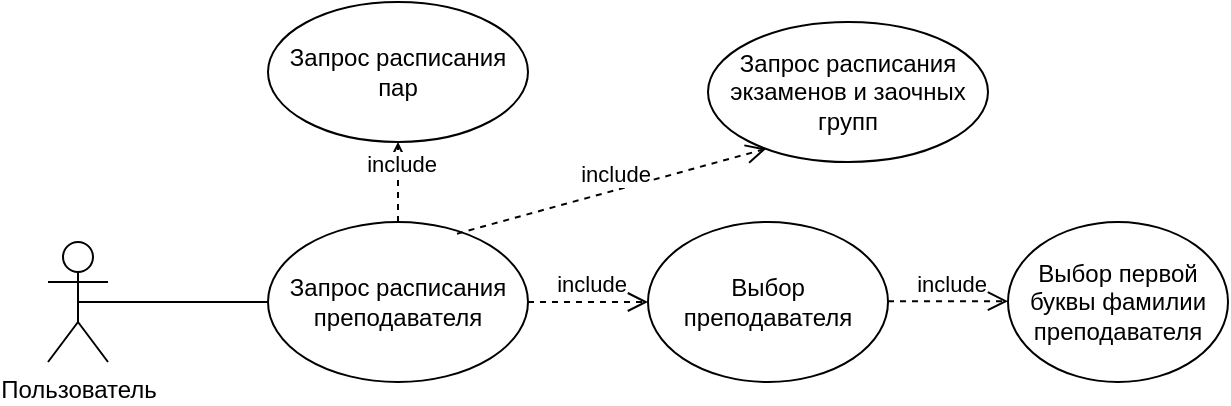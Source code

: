 <mxfile version="14.5.8" type="device"><diagram name="Page-1" id="e7e014a7-5840-1c2e-5031-d8a46d1fe8dd"><mxGraphModel dx="865" dy="685" grid="1" gridSize="10" guides="1" tooltips="1" connect="1" arrows="1" fold="1" page="1" pageScale="1" pageWidth="1169" pageHeight="826" background="#ffffff" math="0" shadow="0"><root><mxCell id="0"/><mxCell id="1" parent="0"/><mxCell id="0V3jSDC4qaDp4Eko4YN0-41" value="Пользователь" style="shape=umlActor;verticalLabelPosition=bottom;verticalAlign=top;html=1;" vertex="1" parent="1"><mxGeometry x="30" y="220" width="30" height="60" as="geometry"/></mxCell><mxCell id="0V3jSDC4qaDp4Eko4YN0-42" value="Запрос расписания преподавателя" style="ellipse;whiteSpace=wrap;html=1;" vertex="1" parent="1"><mxGeometry x="140" y="210" width="130" height="80" as="geometry"/></mxCell><mxCell id="0V3jSDC4qaDp4Eko4YN0-43" value="Выбор первой буквы фамилии преподавателя" style="ellipse;whiteSpace=wrap;html=1;" vertex="1" parent="1"><mxGeometry x="510" y="210" width="110" height="80" as="geometry"/></mxCell><mxCell id="0V3jSDC4qaDp4Eko4YN0-44" value="Выбор преподавателя" style="ellipse;whiteSpace=wrap;html=1;" vertex="1" parent="1"><mxGeometry x="330" y="210" width="120" height="80" as="geometry"/></mxCell><mxCell id="0V3jSDC4qaDp4Eko4YN0-48" value="Запрос расписания пар" style="ellipse;whiteSpace=wrap;html=1;" vertex="1" parent="1"><mxGeometry x="140" y="100" width="130" height="70" as="geometry"/></mxCell><mxCell id="0V3jSDC4qaDp4Eko4YN0-49" value="Запрос расписания экзаменов и заочных групп" style="ellipse;whiteSpace=wrap;html=1;" vertex="1" parent="1"><mxGeometry x="360" y="110" width="140" height="70" as="geometry"/></mxCell><mxCell id="0V3jSDC4qaDp4Eko4YN0-56" value="&amp;nbsp;include" style="html=1;verticalAlign=bottom;endArrow=open;dashed=1;endSize=8;entryX=0;entryY=0.5;entryDx=0;entryDy=0;exitX=0.458;exitY=1;exitDx=0;exitDy=0;exitPerimeter=0;" edge="1" parent="1" target="0V3jSDC4qaDp4Eko4YN0-44"><mxGeometry relative="1" as="geometry"><mxPoint x="270.0" y="250" as="sourcePoint"/><mxPoint x="396.3" y="270" as="targetPoint"/><Array as="points"/></mxGeometry></mxCell><mxCell id="0V3jSDC4qaDp4Eko4YN0-57" value="&amp;nbsp;include" style="html=1;verticalAlign=bottom;endArrow=open;dashed=1;endSize=8;entryX=0;entryY=0.5;entryDx=0;entryDy=0;exitX=0.458;exitY=1;exitDx=0;exitDy=0;exitPerimeter=0;" edge="1" parent="1"><mxGeometry relative="1" as="geometry"><mxPoint x="450" y="249.58" as="sourcePoint"/><mxPoint x="510" y="249.58" as="targetPoint"/><Array as="points"/></mxGeometry></mxCell><mxCell id="0V3jSDC4qaDp4Eko4YN0-60" value="&amp;nbsp;include" style="html=1;verticalAlign=bottom;endArrow=open;dashed=1;endSize=8;entryX=0.5;entryY=1;entryDx=0;entryDy=0;exitX=0.5;exitY=0;exitDx=0;exitDy=0;" edge="1" parent="1" source="0V3jSDC4qaDp4Eko4YN0-42" target="0V3jSDC4qaDp4Eko4YN0-48"><mxGeometry relative="1" as="geometry"><mxPoint x="280" y="170" as="sourcePoint"/><mxPoint x="340" y="170" as="targetPoint"/><Array as="points"/></mxGeometry></mxCell><mxCell id="0V3jSDC4qaDp4Eko4YN0-61" value="&amp;nbsp;include" style="html=1;verticalAlign=bottom;endArrow=open;dashed=1;endSize=8;entryX=0.208;entryY=0.905;entryDx=0;entryDy=0;exitX=0.727;exitY=0.073;exitDx=0;exitDy=0;exitPerimeter=0;entryPerimeter=0;" edge="1" parent="1" source="0V3jSDC4qaDp4Eko4YN0-42" target="0V3jSDC4qaDp4Eko4YN0-49"><mxGeometry relative="1" as="geometry"><mxPoint x="260" y="190" as="sourcePoint"/><mxPoint x="314.58" y="170" as="targetPoint"/><Array as="points"/></mxGeometry></mxCell><mxCell id="0V3jSDC4qaDp4Eko4YN0-63" value="" style="endArrow=none;html=1;entryX=0;entryY=0.5;entryDx=0;entryDy=0;exitX=0.5;exitY=0.5;exitDx=0;exitDy=0;exitPerimeter=0;" edge="1" parent="1" source="0V3jSDC4qaDp4Eko4YN0-41" target="0V3jSDC4qaDp4Eko4YN0-42"><mxGeometry width="50" height="50" relative="1" as="geometry"><mxPoint x="90" y="220" as="sourcePoint"/><mxPoint x="140" y="170" as="targetPoint"/></mxGeometry></mxCell></root></mxGraphModel></diagram></mxfile>